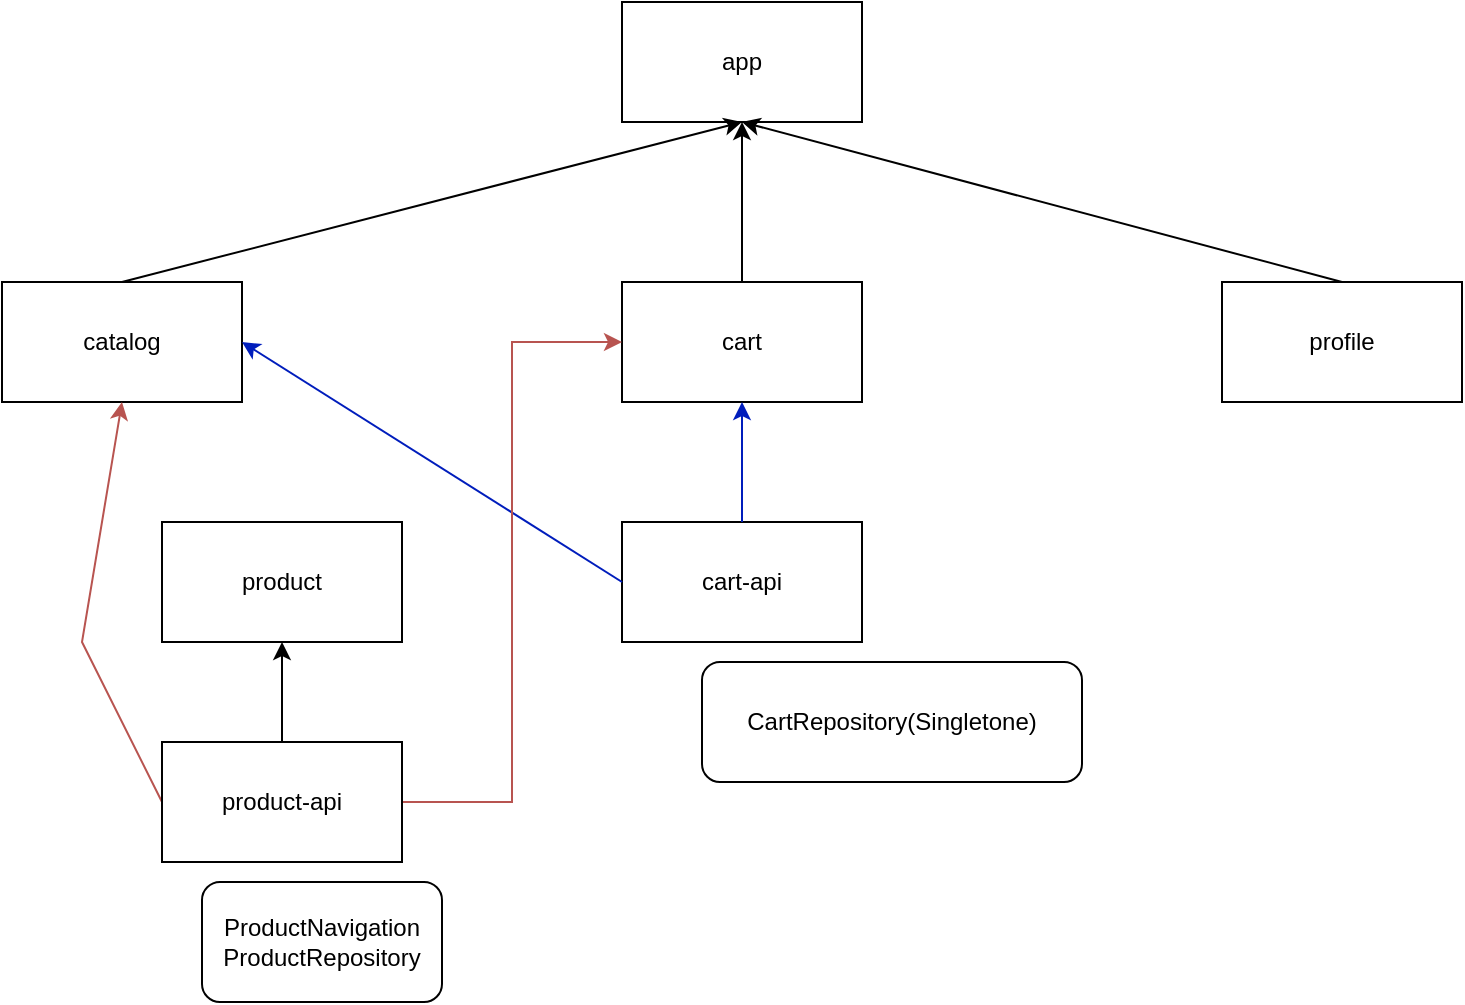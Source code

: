 <mxfile version="24.5.1" type="device">
  <diagram name="Страница — 1" id="-6D0IK_t7cGpwzgi4ENe">
    <mxGraphModel dx="1242" dy="816" grid="1" gridSize="10" guides="1" tooltips="1" connect="1" arrows="1" fold="1" page="1" pageScale="1" pageWidth="2000" pageHeight="2000" math="0" shadow="0">
      <root>
        <mxCell id="0" />
        <mxCell id="1" parent="0" />
        <mxCell id="YRRrXeNHzb3QeDoOCNxk-1" value="app" style="rounded=0;whiteSpace=wrap;html=1;" parent="1" vertex="1">
          <mxGeometry x="510" y="60" width="120" height="60" as="geometry" />
        </mxCell>
        <mxCell id="YRRrXeNHzb3QeDoOCNxk-2" value="catalog" style="rounded=0;whiteSpace=wrap;html=1;" parent="1" vertex="1">
          <mxGeometry x="200" y="200" width="120" height="60" as="geometry" />
        </mxCell>
        <mxCell id="YRRrXeNHzb3QeDoOCNxk-3" value="product" style="rounded=0;whiteSpace=wrap;html=1;" parent="1" vertex="1">
          <mxGeometry x="280" y="320" width="120" height="60" as="geometry" />
        </mxCell>
        <mxCell id="YRRrXeNHzb3QeDoOCNxk-4" value="cart" style="rounded=0;whiteSpace=wrap;html=1;" parent="1" vertex="1">
          <mxGeometry x="510" y="200" width="120" height="60" as="geometry" />
        </mxCell>
        <mxCell id="YRRrXeNHzb3QeDoOCNxk-5" value="profile" style="rounded=0;whiteSpace=wrap;html=1;" parent="1" vertex="1">
          <mxGeometry x="810" y="200" width="120" height="60" as="geometry" />
        </mxCell>
        <mxCell id="YRRrXeNHzb3QeDoOCNxk-6" value="" style="endArrow=classic;html=1;rounded=0;exitX=0.5;exitY=0;exitDx=0;exitDy=0;entryX=0.5;entryY=1;entryDx=0;entryDy=0;" parent="1" source="YRRrXeNHzb3QeDoOCNxk-2" target="YRRrXeNHzb3QeDoOCNxk-1" edge="1">
          <mxGeometry width="50" height="50" relative="1" as="geometry">
            <mxPoint x="610" y="440" as="sourcePoint" />
            <mxPoint x="660" y="390" as="targetPoint" />
          </mxGeometry>
        </mxCell>
        <mxCell id="YRRrXeNHzb3QeDoOCNxk-7" value="" style="endArrow=classic;html=1;rounded=0;exitX=0.5;exitY=0;exitDx=0;exitDy=0;entryX=0.5;entryY=1;entryDx=0;entryDy=0;" parent="1" source="YRRrXeNHzb3QeDoOCNxk-4" target="YRRrXeNHzb3QeDoOCNxk-1" edge="1">
          <mxGeometry width="50" height="50" relative="1" as="geometry">
            <mxPoint x="610" y="440" as="sourcePoint" />
            <mxPoint x="660" y="390" as="targetPoint" />
          </mxGeometry>
        </mxCell>
        <mxCell id="YRRrXeNHzb3QeDoOCNxk-8" value="" style="endArrow=classic;html=1;rounded=0;exitX=0.5;exitY=0;exitDx=0;exitDy=0;entryX=0.5;entryY=1;entryDx=0;entryDy=0;" parent="1" source="YRRrXeNHzb3QeDoOCNxk-5" target="YRRrXeNHzb3QeDoOCNxk-1" edge="1">
          <mxGeometry width="50" height="50" relative="1" as="geometry">
            <mxPoint x="610" y="440" as="sourcePoint" />
            <mxPoint x="660" y="390" as="targetPoint" />
          </mxGeometry>
        </mxCell>
        <mxCell id="YRRrXeNHzb3QeDoOCNxk-9" value="cart-api" style="rounded=0;whiteSpace=wrap;html=1;" parent="1" vertex="1">
          <mxGeometry x="510" y="320" width="120" height="60" as="geometry" />
        </mxCell>
        <mxCell id="YRRrXeNHzb3QeDoOCNxk-10" value="" style="endArrow=classic;html=1;rounded=0;exitX=0;exitY=0.5;exitDx=0;exitDy=0;entryX=0.5;entryY=1;entryDx=0;entryDy=0;fillColor=#f8cecc;strokeColor=#b85450;" parent="1" source="YRRrXeNHzb3QeDoOCNxk-13" target="YRRrXeNHzb3QeDoOCNxk-2" edge="1">
          <mxGeometry width="50" height="50" relative="1" as="geometry">
            <mxPoint x="610" y="440" as="sourcePoint" />
            <mxPoint x="660" y="390" as="targetPoint" />
            <Array as="points">
              <mxPoint x="240" y="380" />
            </Array>
          </mxGeometry>
        </mxCell>
        <mxCell id="YRRrXeNHzb3QeDoOCNxk-11" value="" style="endArrow=classic;html=1;rounded=0;exitX=0.5;exitY=0;exitDx=0;exitDy=0;entryX=0.5;entryY=1;entryDx=0;entryDy=0;fillColor=#0050ef;strokeColor=#001DBC;" parent="1" source="YRRrXeNHzb3QeDoOCNxk-9" target="YRRrXeNHzb3QeDoOCNxk-4" edge="1">
          <mxGeometry width="50" height="50" relative="1" as="geometry">
            <mxPoint x="610" y="440" as="sourcePoint" />
            <mxPoint x="660" y="390" as="targetPoint" />
          </mxGeometry>
        </mxCell>
        <mxCell id="YRRrXeNHzb3QeDoOCNxk-12" value="" style="endArrow=classic;html=1;rounded=0;exitX=0;exitY=0.5;exitDx=0;exitDy=0;entryX=1;entryY=0.5;entryDx=0;entryDy=0;fillColor=#0050ef;strokeColor=#001DBC;" parent="1" source="YRRrXeNHzb3QeDoOCNxk-9" target="YRRrXeNHzb3QeDoOCNxk-2" edge="1">
          <mxGeometry width="50" height="50" relative="1" as="geometry">
            <mxPoint x="610" y="440" as="sourcePoint" />
            <mxPoint x="660" y="390" as="targetPoint" />
          </mxGeometry>
        </mxCell>
        <mxCell id="PbBRCdsyXMCF_JW5zHfZ-1" style="edgeStyle=orthogonalEdgeStyle;rounded=0;orthogonalLoop=1;jettySize=auto;html=1;entryX=0;entryY=0.5;entryDx=0;entryDy=0;fillColor=#f8cecc;strokeColor=#b85450;" parent="1" source="YRRrXeNHzb3QeDoOCNxk-13" target="YRRrXeNHzb3QeDoOCNxk-4" edge="1">
          <mxGeometry relative="1" as="geometry" />
        </mxCell>
        <mxCell id="YRRrXeNHzb3QeDoOCNxk-13" value="product-api" style="rounded=0;whiteSpace=wrap;html=1;" parent="1" vertex="1">
          <mxGeometry x="280" y="430" width="120" height="60" as="geometry" />
        </mxCell>
        <mxCell id="YRRrXeNHzb3QeDoOCNxk-14" value="" style="endArrow=classic;html=1;rounded=0;exitX=0.5;exitY=0;exitDx=0;exitDy=0;entryX=0.5;entryY=1;entryDx=0;entryDy=0;" parent="1" source="YRRrXeNHzb3QeDoOCNxk-13" target="YRRrXeNHzb3QeDoOCNxk-3" edge="1">
          <mxGeometry width="50" height="50" relative="1" as="geometry">
            <mxPoint x="610" y="440" as="sourcePoint" />
            <mxPoint x="660" y="390" as="targetPoint" />
          </mxGeometry>
        </mxCell>
        <mxCell id="PbBRCdsyXMCF_JW5zHfZ-2" value="ProductNavigation&lt;div&gt;ProductRepository&lt;/div&gt;" style="rounded=1;whiteSpace=wrap;html=1;" parent="1" vertex="1">
          <mxGeometry x="300" y="500" width="120" height="60" as="geometry" />
        </mxCell>
        <mxCell id="PbBRCdsyXMCF_JW5zHfZ-3" value="CartRepository(Singletone)" style="rounded=1;whiteSpace=wrap;html=1;" parent="1" vertex="1">
          <mxGeometry x="550" y="390" width="190" height="60" as="geometry" />
        </mxCell>
      </root>
    </mxGraphModel>
  </diagram>
</mxfile>
